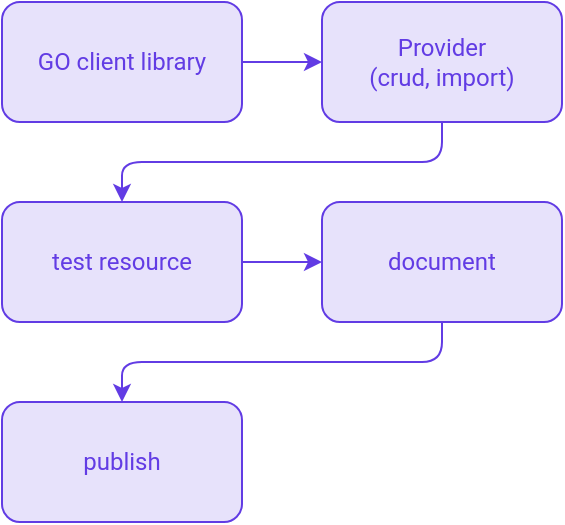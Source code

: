 <mxfile version="10.6.5" type="github"><diagram id="ft80yuTlTFCdj0oIhqBw" name="Page-1"><mxGraphModel dx="633" dy="383" grid="0" gridSize="10" guides="1" tooltips="1" connect="1" arrows="1" fold="1" page="1" pageScale="1" pageWidth="827" pageHeight="1169" math="0" shadow="0"><root><mxCell id="0"/><mxCell id="1" parent="0"/><mxCell id="BvHsBJLSOdVD9bq9hnYd-15" style="edgeStyle=orthogonalEdgeStyle;rounded=1;orthogonalLoop=1;jettySize=auto;html=1;entryX=0;entryY=0.5;entryDx=0;entryDy=0;strokeColor=#623CE4;fillColor=none;fontColor=#623CE4;" edge="1" parent="1" source="BvHsBJLSOdVD9bq9hnYd-1" target="BvHsBJLSOdVD9bq9hnYd-4"><mxGeometry relative="1" as="geometry"/></mxCell><mxCell id="BvHsBJLSOdVD9bq9hnYd-1" value="" style="rounded=1;whiteSpace=wrap;html=1;strokeColor=#623CE4;fillColor=none;" vertex="1" parent="1"><mxGeometry x="80" y="80" width="120" height="60" as="geometry"/></mxCell><mxCell id="BvHsBJLSOdVD9bq9hnYd-2" value="GO client library" style="rounded=1;whiteSpace=wrap;html=1;strokeColor=none;fillColor=#623CE4;opacity=15;fontFamily=Roboto;fontColor=#623CE4;" vertex="1" parent="1"><mxGeometry x="80" y="80" width="120" height="60" as="geometry"/></mxCell><mxCell id="BvHsBJLSOdVD9bq9hnYd-3" value="" style="rounded=1;whiteSpace=wrap;html=1;strokeColor=#623CE4;fillColor=none;" vertex="1" parent="1"><mxGeometry x="240" y="80" width="120" height="60" as="geometry"/></mxCell><mxCell id="BvHsBJLSOdVD9bq9hnYd-8" style="edgeStyle=orthogonalEdgeStyle;rounded=1;orthogonalLoop=1;jettySize=auto;html=1;strokeColor=#623CE4;fillColor=none;fontColor=#623CE4;entryX=0.5;entryY=0;entryDx=0;entryDy=0;" edge="1" parent="1" source="BvHsBJLSOdVD9bq9hnYd-4" target="BvHsBJLSOdVD9bq9hnYd-7"><mxGeometry relative="1" as="geometry"><mxPoint x="270" y="170" as="targetPoint"/><Array as="points"><mxPoint x="300" y="160"/><mxPoint x="140" y="160"/></Array></mxGeometry></mxCell><mxCell id="BvHsBJLSOdVD9bq9hnYd-4" value="Provider&lt;br&gt;(crud, import)&lt;br&gt;" style="rounded=1;whiteSpace=wrap;html=1;strokeColor=none;fillColor=#623CE4;opacity=15;fontFamily=Roboto;fontColor=#623CE4;" vertex="1" parent="1"><mxGeometry x="240" y="80" width="120" height="60" as="geometry"/></mxCell><mxCell id="BvHsBJLSOdVD9bq9hnYd-6" value="" style="rounded=1;whiteSpace=wrap;html=1;strokeColor=#623CE4;fillColor=none;" vertex="1" parent="1"><mxGeometry x="80" y="180" width="120" height="60" as="geometry"/></mxCell><mxCell id="BvHsBJLSOdVD9bq9hnYd-11" style="edgeStyle=orthogonalEdgeStyle;rounded=1;orthogonalLoop=1;jettySize=auto;html=1;exitX=1;exitY=0.5;exitDx=0;exitDy=0;entryX=0;entryY=0.5;entryDx=0;entryDy=0;strokeColor=#623CE4;fillColor=none;fontColor=#623CE4;" edge="1" parent="1" source="BvHsBJLSOdVD9bq9hnYd-7" target="BvHsBJLSOdVD9bq9hnYd-10"><mxGeometry relative="1" as="geometry"/></mxCell><mxCell id="BvHsBJLSOdVD9bq9hnYd-7" value="test resource" style="rounded=1;whiteSpace=wrap;html=1;strokeColor=none;fillColor=#623CE4;opacity=15;fontFamily=Roboto;fontColor=#623CE4;" vertex="1" parent="1"><mxGeometry x="80" y="180" width="120" height="60" as="geometry"/></mxCell><mxCell id="BvHsBJLSOdVD9bq9hnYd-9" value="" style="rounded=1;whiteSpace=wrap;html=1;strokeColor=#623CE4;fillColor=none;" vertex="1" parent="1"><mxGeometry x="240" y="180" width="120" height="60" as="geometry"/></mxCell><mxCell id="BvHsBJLSOdVD9bq9hnYd-14" style="edgeStyle=orthogonalEdgeStyle;rounded=1;orthogonalLoop=1;jettySize=auto;html=1;strokeColor=#623CE4;fillColor=none;fontColor=#623CE4;" edge="1" parent="1" source="BvHsBJLSOdVD9bq9hnYd-10" target="BvHsBJLSOdVD9bq9hnYd-13"><mxGeometry relative="1" as="geometry"><Array as="points"><mxPoint x="300" y="260"/><mxPoint x="140" y="260"/></Array></mxGeometry></mxCell><mxCell id="BvHsBJLSOdVD9bq9hnYd-10" value="document" style="rounded=1;whiteSpace=wrap;html=1;strokeColor=none;fillColor=#623CE4;opacity=15;fontFamily=Roboto;fontColor=#623CE4;" vertex="1" parent="1"><mxGeometry x="240" y="180" width="120" height="60" as="geometry"/></mxCell><mxCell id="BvHsBJLSOdVD9bq9hnYd-12" value="" style="rounded=1;whiteSpace=wrap;html=1;strokeColor=#623CE4;fillColor=none;" vertex="1" parent="1"><mxGeometry x="80" y="280" width="120" height="60" as="geometry"/></mxCell><mxCell id="BvHsBJLSOdVD9bq9hnYd-13" value="publish" style="rounded=1;whiteSpace=wrap;html=1;strokeColor=none;fillColor=#623CE4;opacity=15;fontFamily=Roboto;fontColor=#623CE4;" vertex="1" parent="1"><mxGeometry x="80" y="280" width="120" height="60" as="geometry"/></mxCell></root></mxGraphModel></diagram></mxfile>